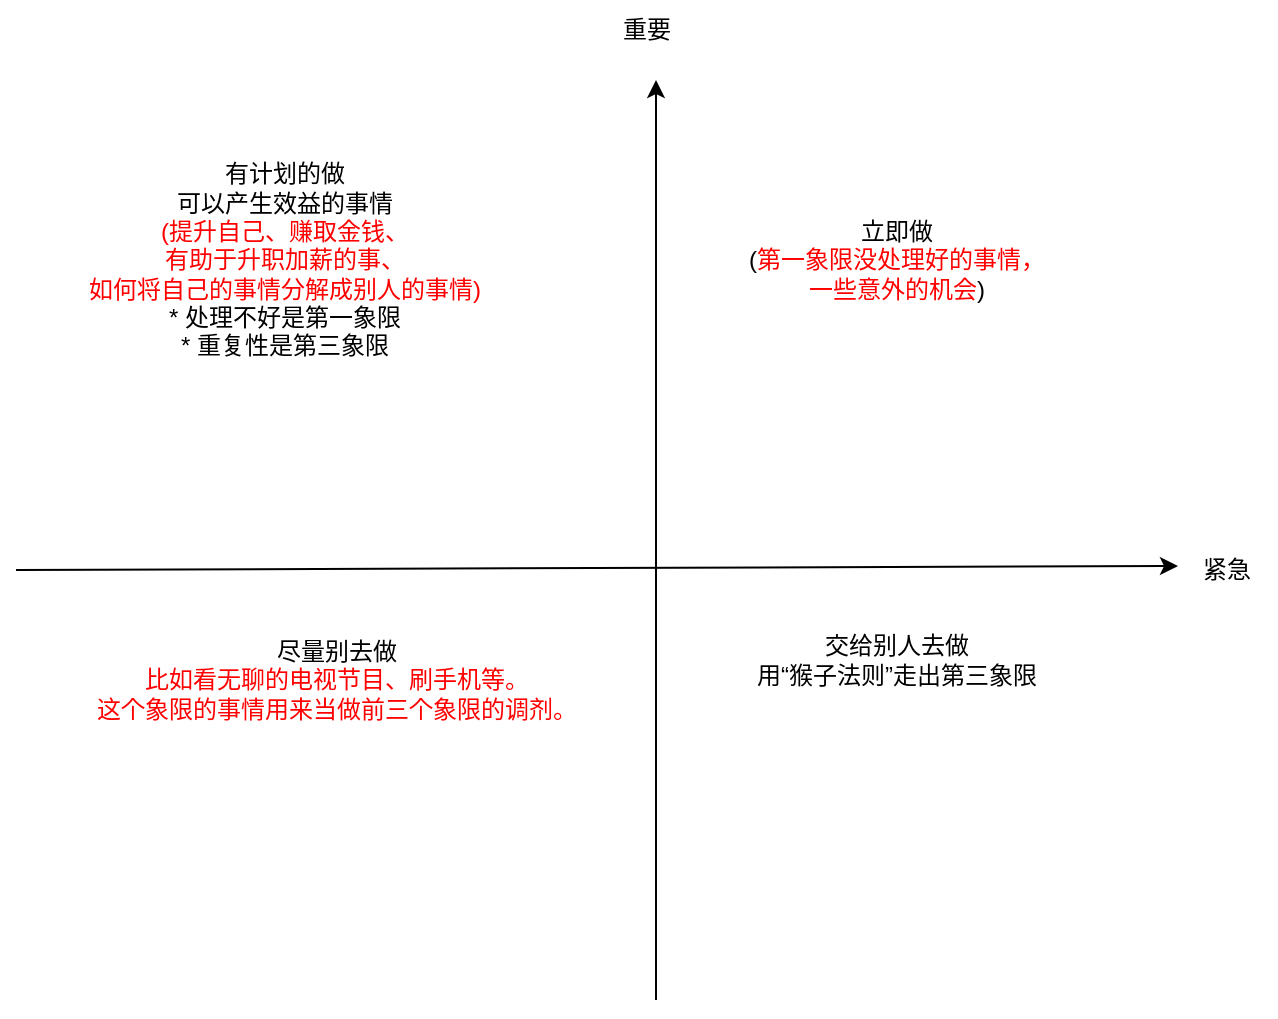 <mxfile version="20.4.2" type="github">
  <diagram id="gunhI00dXkGyVERq6LJF" name="第 1 页">
    <mxGraphModel dx="1209" dy="741" grid="1" gridSize="10" guides="1" tooltips="1" connect="1" arrows="1" fold="1" page="1" pageScale="1" pageWidth="827" pageHeight="1169" math="0" shadow="0">
      <root>
        <mxCell id="0" />
        <mxCell id="1" parent="0" />
        <mxCell id="6qg9BJQZbFwgMBXtsRcn-2" value="" style="endArrow=classic;html=1;rounded=0;entryX=0.02;entryY=0.433;entryDx=0;entryDy=0;entryPerimeter=0;" parent="1" edge="1" target="6qg9BJQZbFwgMBXtsRcn-5">
          <mxGeometry width="50" height="50" relative="1" as="geometry">
            <mxPoint x="180" y="405" as="sourcePoint" />
            <mxPoint x="750" y="404.5" as="targetPoint" />
          </mxGeometry>
        </mxCell>
        <mxCell id="6qg9BJQZbFwgMBXtsRcn-3" value="" style="endArrow=classic;html=1;rounded=0;" parent="1" edge="1">
          <mxGeometry width="50" height="50" relative="1" as="geometry">
            <mxPoint x="500" y="620" as="sourcePoint" />
            <mxPoint x="500" y="160" as="targetPoint" />
          </mxGeometry>
        </mxCell>
        <mxCell id="6qg9BJQZbFwgMBXtsRcn-4" value="重要" style="text;html=1;resizable=0;autosize=1;align=center;verticalAlign=middle;points=[];fillColor=none;strokeColor=none;rounded=0;" parent="1" vertex="1">
          <mxGeometry x="470" y="120" width="50" height="30" as="geometry" />
        </mxCell>
        <mxCell id="6qg9BJQZbFwgMBXtsRcn-5" value="紧急" style="text;html=1;resizable=0;autosize=1;align=center;verticalAlign=middle;points=[];fillColor=none;strokeColor=none;rounded=0;" parent="1" vertex="1">
          <mxGeometry x="760" y="390" width="50" height="30" as="geometry" />
        </mxCell>
        <mxCell id="6qg9BJQZbFwgMBXtsRcn-6" value="立即做&lt;br&gt;(&lt;font color=&quot;#ff0000&quot;&gt;第一象限没处理好的事情，&lt;br&gt;一些意外的机会&lt;/font&gt;)" style="text;html=1;resizable=0;autosize=1;align=center;verticalAlign=middle;points=[];fillColor=none;strokeColor=none;rounded=0;" parent="1" vertex="1">
          <mxGeometry x="535" y="220" width="170" height="60" as="geometry" />
        </mxCell>
        <mxCell id="6qg9BJQZbFwgMBXtsRcn-7" value="有计划的做&lt;br&gt;可以产生效益的事情&lt;br&gt;&lt;font color=&quot;#ff0000&quot;&gt;(提升自己、赚取金钱、&lt;br&gt;有助于升职加薪的事、&lt;br&gt;如何将自己的事情分解成别人的事情)&lt;/font&gt;&lt;br&gt;* 处理不好是第一象限&lt;br&gt;* 重复性是第三象限" style="text;html=1;resizable=0;autosize=1;align=center;verticalAlign=middle;points=[];fillColor=none;strokeColor=none;rounded=0;" parent="1" vertex="1">
          <mxGeometry x="204" y="195" width="220" height="110" as="geometry" />
        </mxCell>
        <mxCell id="6qg9BJQZbFwgMBXtsRcn-8" value="交给别人去做&lt;br&gt;用“猴子法则”走出第三象限" style="text;html=1;resizable=0;autosize=1;align=center;verticalAlign=middle;points=[];fillColor=none;strokeColor=none;rounded=0;" parent="1" vertex="1">
          <mxGeometry x="540" y="430" width="160" height="40" as="geometry" />
        </mxCell>
        <mxCell id="6qg9BJQZbFwgMBXtsRcn-10" value="&lt;div style=&quot;text-align: start;&quot;&gt;&lt;br&gt;&lt;/div&gt;" style="text;html=1;resizable=0;autosize=1;align=center;verticalAlign=middle;points=[];fillColor=none;strokeColor=none;rounded=0;" parent="1" vertex="1">
          <mxGeometry x="404" y="445" width="20" height="30" as="geometry" />
        </mxCell>
        <mxCell id="6qg9BJQZbFwgMBXtsRcn-11" value="尽量别去做&lt;br&gt;&lt;font color=&quot;#ff0000&quot;&gt;比如看无聊的电视节目、刷手机等。&lt;br&gt;这个象限的事情用来当做前三个象限的调剂。&lt;/font&gt;" style="text;html=1;resizable=0;autosize=1;align=center;verticalAlign=middle;points=[];fillColor=none;strokeColor=none;rounded=0;" parent="1" vertex="1">
          <mxGeometry x="210" y="430" width="260" height="60" as="geometry" />
        </mxCell>
      </root>
    </mxGraphModel>
  </diagram>
</mxfile>
